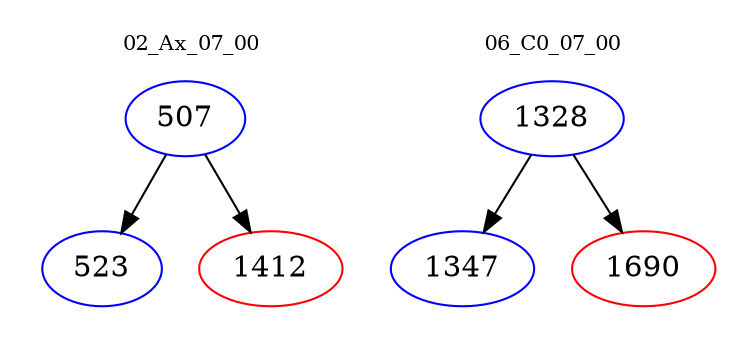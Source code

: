 digraph{
subgraph cluster_0 {
color = white
label = "02_Ax_07_00";
fontsize=10;
T0_507 [label="507", color="blue"]
T0_507 -> T0_523 [color="black"]
T0_523 [label="523", color="blue"]
T0_507 -> T0_1412 [color="black"]
T0_1412 [label="1412", color="red"]
}
subgraph cluster_1 {
color = white
label = "06_C0_07_00";
fontsize=10;
T1_1328 [label="1328", color="blue"]
T1_1328 -> T1_1347 [color="black"]
T1_1347 [label="1347", color="blue"]
T1_1328 -> T1_1690 [color="black"]
T1_1690 [label="1690", color="red"]
}
}
